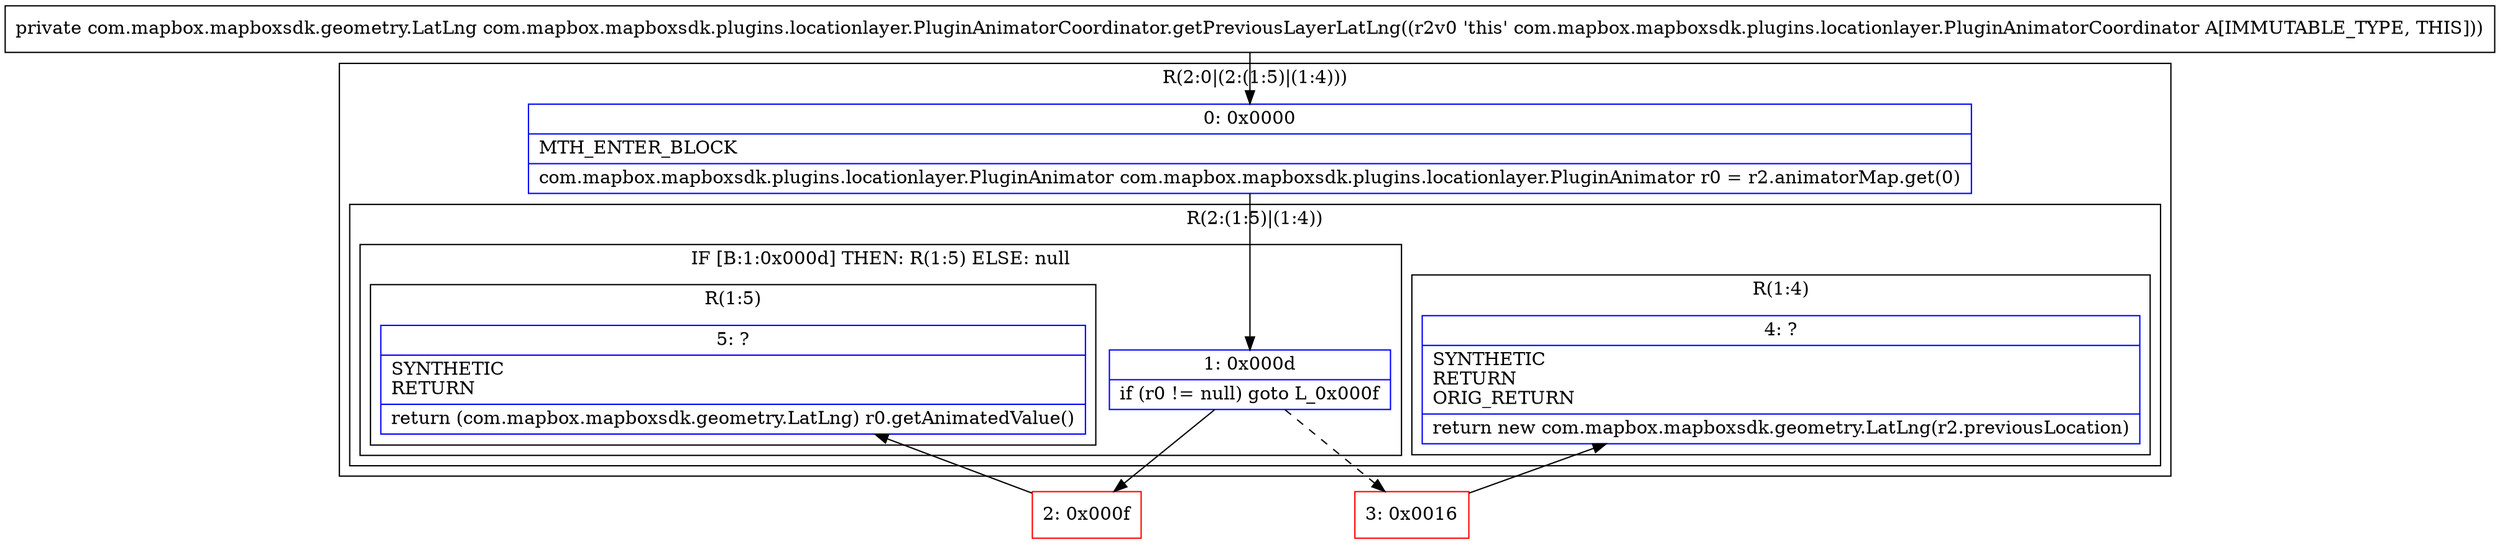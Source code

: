 digraph "CFG forcom.mapbox.mapboxsdk.plugins.locationlayer.PluginAnimatorCoordinator.getPreviousLayerLatLng()Lcom\/mapbox\/mapboxsdk\/geometry\/LatLng;" {
subgraph cluster_Region_765400364 {
label = "R(2:0|(2:(1:5)|(1:4)))";
node [shape=record,color=blue];
Node_0 [shape=record,label="{0\:\ 0x0000|MTH_ENTER_BLOCK\l|com.mapbox.mapboxsdk.plugins.locationlayer.PluginAnimator com.mapbox.mapboxsdk.plugins.locationlayer.PluginAnimator r0 = r2.animatorMap.get(0)\l}"];
subgraph cluster_Region_405403298 {
label = "R(2:(1:5)|(1:4))";
node [shape=record,color=blue];
subgraph cluster_IfRegion_2062214902 {
label = "IF [B:1:0x000d] THEN: R(1:5) ELSE: null";
node [shape=record,color=blue];
Node_1 [shape=record,label="{1\:\ 0x000d|if (r0 != null) goto L_0x000f\l}"];
subgraph cluster_Region_823682107 {
label = "R(1:5)";
node [shape=record,color=blue];
Node_5 [shape=record,label="{5\:\ ?|SYNTHETIC\lRETURN\l|return (com.mapbox.mapboxsdk.geometry.LatLng) r0.getAnimatedValue()\l}"];
}
}
subgraph cluster_Region_1799069961 {
label = "R(1:4)";
node [shape=record,color=blue];
Node_4 [shape=record,label="{4\:\ ?|SYNTHETIC\lRETURN\lORIG_RETURN\l|return new com.mapbox.mapboxsdk.geometry.LatLng(r2.previousLocation)\l}"];
}
}
}
Node_2 [shape=record,color=red,label="{2\:\ 0x000f}"];
Node_3 [shape=record,color=red,label="{3\:\ 0x0016}"];
MethodNode[shape=record,label="{private com.mapbox.mapboxsdk.geometry.LatLng com.mapbox.mapboxsdk.plugins.locationlayer.PluginAnimatorCoordinator.getPreviousLayerLatLng((r2v0 'this' com.mapbox.mapboxsdk.plugins.locationlayer.PluginAnimatorCoordinator A[IMMUTABLE_TYPE, THIS])) }"];
MethodNode -> Node_0;
Node_0 -> Node_1;
Node_1 -> Node_2;
Node_1 -> Node_3[style=dashed];
Node_2 -> Node_5;
Node_3 -> Node_4;
}

